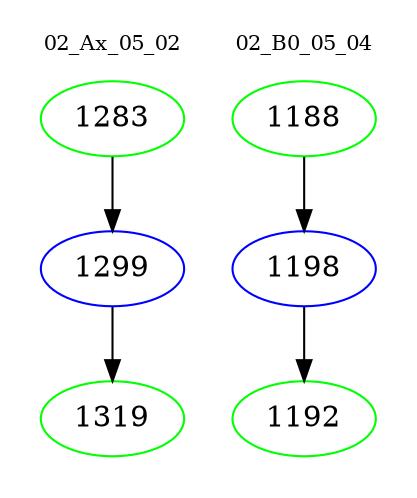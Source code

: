 digraph{
subgraph cluster_0 {
color = white
label = "02_Ax_05_02";
fontsize=10;
T0_1283 [label="1283", color="green"]
T0_1283 -> T0_1299 [color="black"]
T0_1299 [label="1299", color="blue"]
T0_1299 -> T0_1319 [color="black"]
T0_1319 [label="1319", color="green"]
}
subgraph cluster_1 {
color = white
label = "02_B0_05_04";
fontsize=10;
T1_1188 [label="1188", color="green"]
T1_1188 -> T1_1198 [color="black"]
T1_1198 [label="1198", color="blue"]
T1_1198 -> T1_1192 [color="black"]
T1_1192 [label="1192", color="green"]
}
}
